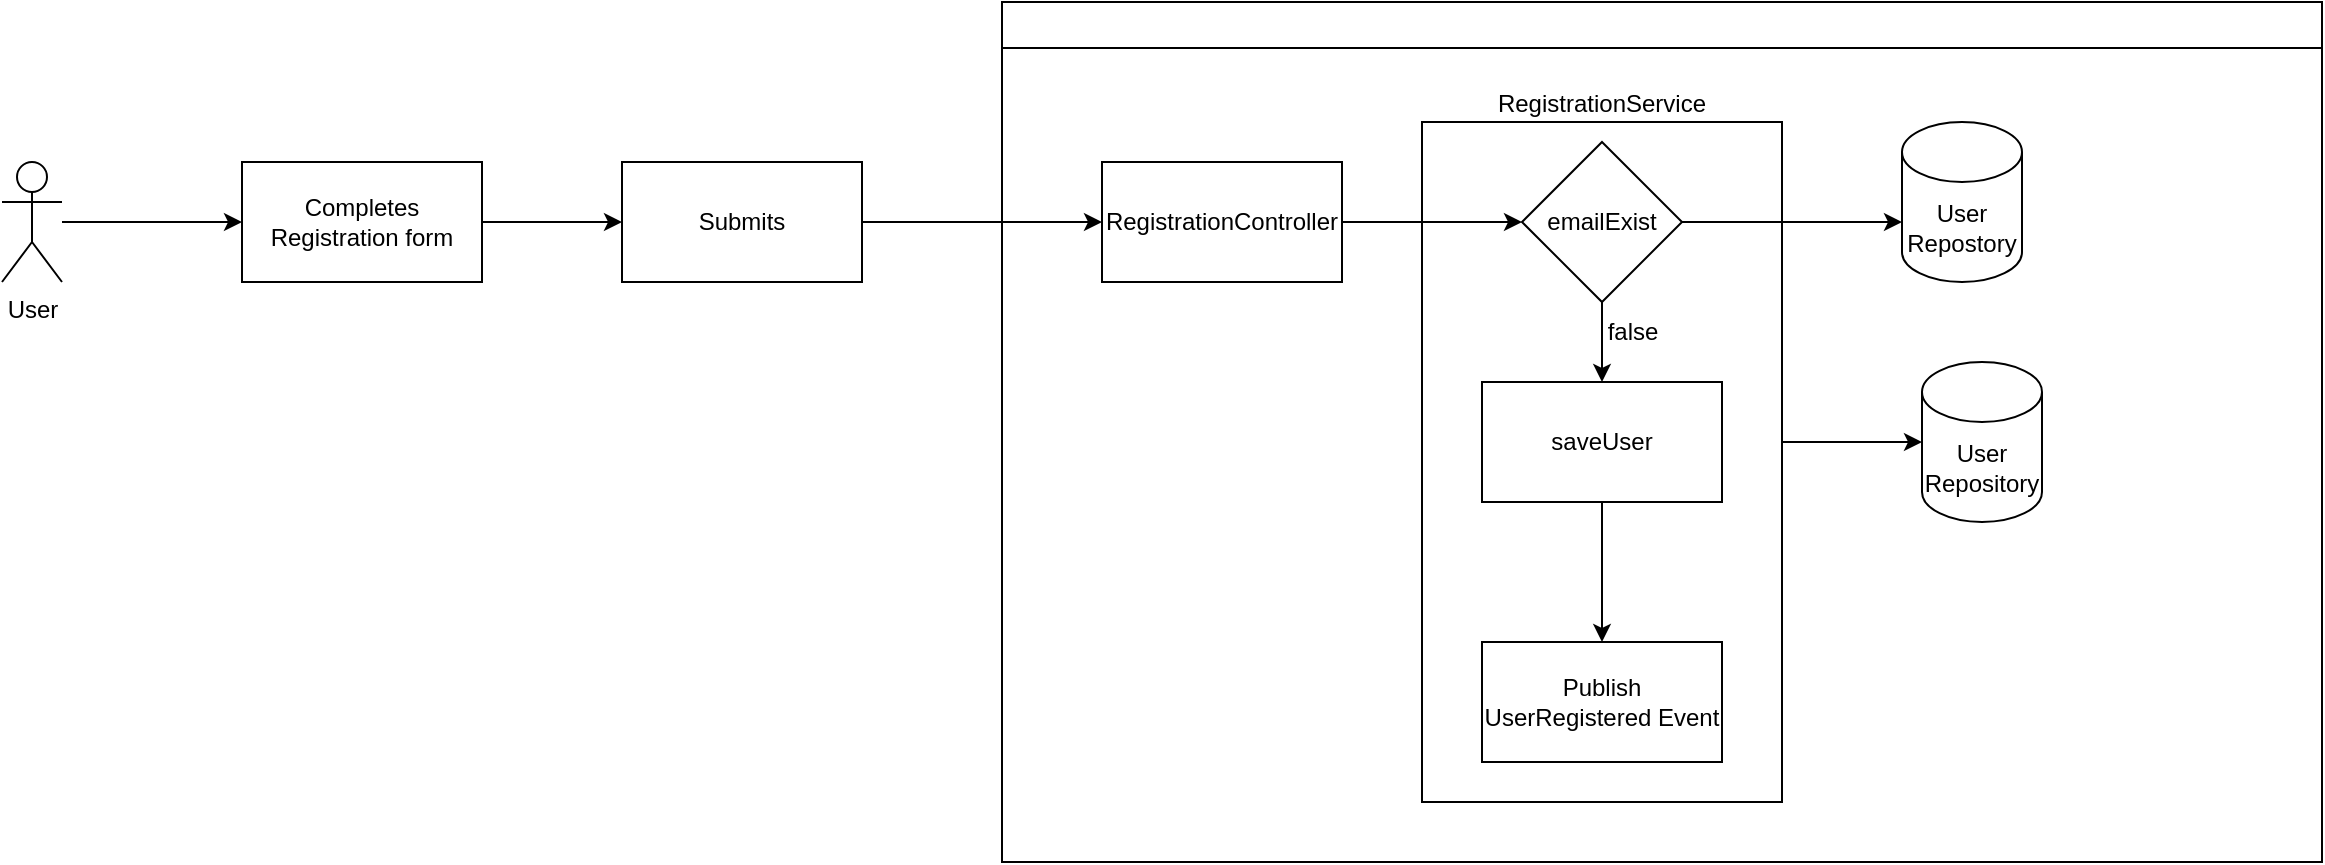 <mxfile version="24.4.4" type="device">
  <diagram name="Page-1" id="jp38XCizxemEOLdRRnnj">
    <mxGraphModel dx="1379" dy="797" grid="1" gridSize="10" guides="1" tooltips="1" connect="1" arrows="1" fold="1" page="1" pageScale="1" pageWidth="850" pageHeight="1100" math="0" shadow="0">
      <root>
        <mxCell id="0" />
        <mxCell id="1" parent="0" />
        <mxCell id="ehxasl9lvjdKmY1Ci4UQ-15" value="NutonBackend" style="swimlane;whiteSpace=wrap;html=1;textOpacity=0;" vertex="1" parent="1">
          <mxGeometry x="620" y="460" width="660" height="430" as="geometry" />
        </mxCell>
        <mxCell id="ehxasl9lvjdKmY1Ci4UQ-16" value="RegistrationController" style="whiteSpace=wrap;html=1;" vertex="1" parent="ehxasl9lvjdKmY1Ci4UQ-15">
          <mxGeometry x="50" y="80" width="120" height="60" as="geometry" />
        </mxCell>
        <mxCell id="ehxasl9lvjdKmY1Ci4UQ-27" style="edgeStyle=orthogonalEdgeStyle;rounded=0;orthogonalLoop=1;jettySize=auto;html=1;" edge="1" parent="ehxasl9lvjdKmY1Ci4UQ-15" source="ehxasl9lvjdKmY1Ci4UQ-22" target="ehxasl9lvjdKmY1Ci4UQ-24">
          <mxGeometry relative="1" as="geometry" />
        </mxCell>
        <mxCell id="ehxasl9lvjdKmY1Ci4UQ-24" value="User&lt;div&gt;Repository&lt;/div&gt;" style="shape=cylinder3;whiteSpace=wrap;html=1;boundedLbl=1;backgroundOutline=1;size=15;" vertex="1" parent="ehxasl9lvjdKmY1Ci4UQ-15">
          <mxGeometry x="460" y="180" width="60" height="80" as="geometry" />
        </mxCell>
        <mxCell id="ehxasl9lvjdKmY1Ci4UQ-31" value="RegistrationService" style="rounded=0;whiteSpace=wrap;html=1;labelPosition=center;verticalLabelPosition=top;align=center;verticalAlign=bottom;" vertex="1" parent="ehxasl9lvjdKmY1Ci4UQ-15">
          <mxGeometry x="210" y="60" width="180" height="340" as="geometry" />
        </mxCell>
        <mxCell id="ehxasl9lvjdKmY1Ci4UQ-19" value="emailExist" style="rhombus;whiteSpace=wrap;html=1;" vertex="1" parent="ehxasl9lvjdKmY1Ci4UQ-15">
          <mxGeometry x="260" y="70" width="80" height="80" as="geometry" />
        </mxCell>
        <mxCell id="ehxasl9lvjdKmY1Ci4UQ-26" style="edgeStyle=orthogonalEdgeStyle;rounded=0;orthogonalLoop=1;jettySize=auto;html=1;entryX=0.5;entryY=0;entryDx=0;entryDy=0;" edge="1" parent="ehxasl9lvjdKmY1Ci4UQ-15" source="ehxasl9lvjdKmY1Ci4UQ-22" target="ehxasl9lvjdKmY1Ci4UQ-25">
          <mxGeometry relative="1" as="geometry" />
        </mxCell>
        <mxCell id="ehxasl9lvjdKmY1Ci4UQ-22" value="saveUser" style="rounded=0;whiteSpace=wrap;html=1;" vertex="1" parent="ehxasl9lvjdKmY1Ci4UQ-15">
          <mxGeometry x="240" y="190" width="120" height="60" as="geometry" />
        </mxCell>
        <mxCell id="ehxasl9lvjdKmY1Ci4UQ-21" style="edgeStyle=orthogonalEdgeStyle;rounded=0;orthogonalLoop=1;jettySize=auto;html=1;" edge="1" parent="ehxasl9lvjdKmY1Ci4UQ-15" source="ehxasl9lvjdKmY1Ci4UQ-19" target="ehxasl9lvjdKmY1Ci4UQ-22">
          <mxGeometry relative="1" as="geometry">
            <mxPoint x="300" y="200" as="targetPoint" />
          </mxGeometry>
        </mxCell>
        <mxCell id="ehxasl9lvjdKmY1Ci4UQ-25" value="Publish UserRegistered Event" style="rounded=0;whiteSpace=wrap;html=1;" vertex="1" parent="ehxasl9lvjdKmY1Ci4UQ-15">
          <mxGeometry x="240" y="320" width="120" height="60" as="geometry" />
        </mxCell>
        <mxCell id="ehxasl9lvjdKmY1Ci4UQ-20" style="edgeStyle=orthogonalEdgeStyle;rounded=0;orthogonalLoop=1;jettySize=auto;html=1;entryX=0;entryY=0.5;entryDx=0;entryDy=0;" edge="1" parent="ehxasl9lvjdKmY1Ci4UQ-15" source="ehxasl9lvjdKmY1Ci4UQ-16" target="ehxasl9lvjdKmY1Ci4UQ-19">
          <mxGeometry relative="1" as="geometry" />
        </mxCell>
        <mxCell id="ehxasl9lvjdKmY1Ci4UQ-32" value="false" style="text;html=1;align=center;verticalAlign=middle;resizable=0;points=[];autosize=1;strokeColor=none;fillColor=none;" vertex="1" parent="ehxasl9lvjdKmY1Ci4UQ-15">
          <mxGeometry x="290" y="150" width="50" height="30" as="geometry" />
        </mxCell>
        <mxCell id="ehxasl9lvjdKmY1Ci4UQ-33" value="User Repostory" style="shape=cylinder3;whiteSpace=wrap;html=1;boundedLbl=1;backgroundOutline=1;size=15;" vertex="1" parent="ehxasl9lvjdKmY1Ci4UQ-15">
          <mxGeometry x="450" y="60" width="60" height="80" as="geometry" />
        </mxCell>
        <mxCell id="ehxasl9lvjdKmY1Ci4UQ-34" style="edgeStyle=orthogonalEdgeStyle;rounded=0;orthogonalLoop=1;jettySize=auto;html=1;" edge="1" parent="ehxasl9lvjdKmY1Ci4UQ-15" source="ehxasl9lvjdKmY1Ci4UQ-19">
          <mxGeometry relative="1" as="geometry">
            <mxPoint x="450" y="110" as="targetPoint" />
          </mxGeometry>
        </mxCell>
        <mxCell id="ehxasl9lvjdKmY1Ci4UQ-28" style="edgeStyle=orthogonalEdgeStyle;rounded=0;orthogonalLoop=1;jettySize=auto;html=1;entryX=0;entryY=0.5;entryDx=0;entryDy=0;" edge="1" parent="1" source="ehxasl9lvjdKmY1Ci4UQ-12" target="ehxasl9lvjdKmY1Ci4UQ-13">
          <mxGeometry relative="1" as="geometry" />
        </mxCell>
        <mxCell id="ehxasl9lvjdKmY1Ci4UQ-12" value="User" style="shape=umlActor;verticalLabelPosition=bottom;verticalAlign=top;html=1;outlineConnect=0;" vertex="1" parent="1">
          <mxGeometry x="120" y="540" width="30" height="60" as="geometry" />
        </mxCell>
        <mxCell id="ehxasl9lvjdKmY1Ci4UQ-29" style="edgeStyle=orthogonalEdgeStyle;rounded=0;orthogonalLoop=1;jettySize=auto;html=1;" edge="1" parent="1" source="ehxasl9lvjdKmY1Ci4UQ-13" target="ehxasl9lvjdKmY1Ci4UQ-14">
          <mxGeometry relative="1" as="geometry" />
        </mxCell>
        <mxCell id="ehxasl9lvjdKmY1Ci4UQ-13" value="Completes Registration form" style="whiteSpace=wrap;html=1;" vertex="1" parent="1">
          <mxGeometry x="240" y="540" width="120" height="60" as="geometry" />
        </mxCell>
        <mxCell id="ehxasl9lvjdKmY1Ci4UQ-30" style="edgeStyle=orthogonalEdgeStyle;rounded=0;orthogonalLoop=1;jettySize=auto;html=1;" edge="1" parent="1" source="ehxasl9lvjdKmY1Ci4UQ-14" target="ehxasl9lvjdKmY1Ci4UQ-16">
          <mxGeometry relative="1" as="geometry" />
        </mxCell>
        <mxCell id="ehxasl9lvjdKmY1Ci4UQ-14" value="Submits" style="whiteSpace=wrap;html=1;" vertex="1" parent="1">
          <mxGeometry x="430" y="540" width="120" height="60" as="geometry" />
        </mxCell>
      </root>
    </mxGraphModel>
  </diagram>
</mxfile>
